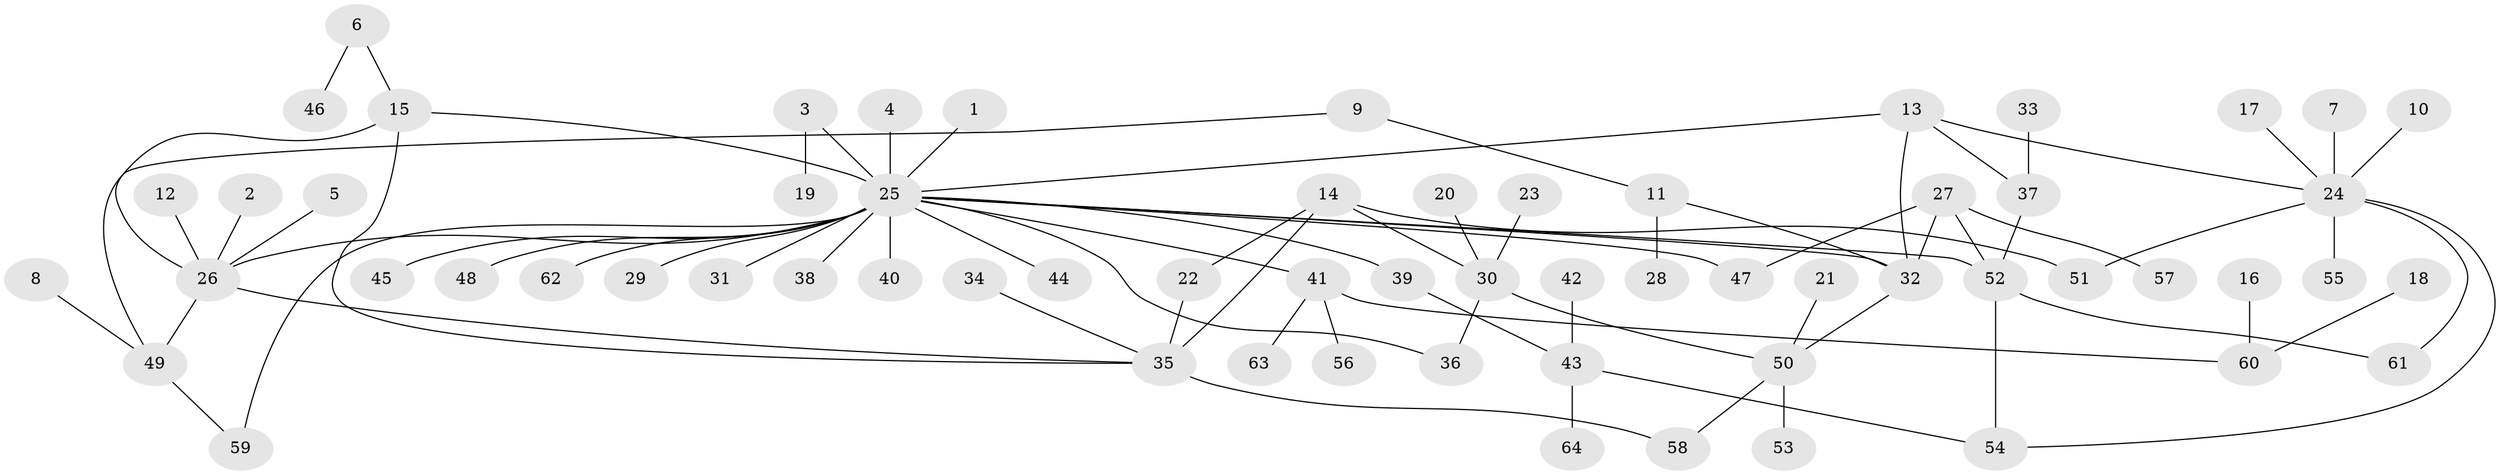 // original degree distribution, {10: 0.007874015748031496, 5: 0.03937007874015748, 2: 0.1968503937007874, 25: 0.007874015748031496, 1: 0.5590551181102362, 9: 0.007874015748031496, 8: 0.007874015748031496, 3: 0.09448818897637795, 4: 0.031496062992125984, 6: 0.031496062992125984, 7: 0.015748031496062992}
// Generated by graph-tools (version 1.1) at 2025/01/03/09/25 03:01:40]
// undirected, 64 vertices, 79 edges
graph export_dot {
graph [start="1"]
  node [color=gray90,style=filled];
  1;
  2;
  3;
  4;
  5;
  6;
  7;
  8;
  9;
  10;
  11;
  12;
  13;
  14;
  15;
  16;
  17;
  18;
  19;
  20;
  21;
  22;
  23;
  24;
  25;
  26;
  27;
  28;
  29;
  30;
  31;
  32;
  33;
  34;
  35;
  36;
  37;
  38;
  39;
  40;
  41;
  42;
  43;
  44;
  45;
  46;
  47;
  48;
  49;
  50;
  51;
  52;
  53;
  54;
  55;
  56;
  57;
  58;
  59;
  60;
  61;
  62;
  63;
  64;
  1 -- 25 [weight=1.0];
  2 -- 26 [weight=1.0];
  3 -- 19 [weight=1.0];
  3 -- 25 [weight=1.0];
  4 -- 25 [weight=1.0];
  5 -- 26 [weight=1.0];
  6 -- 15 [weight=1.0];
  6 -- 46 [weight=1.0];
  7 -- 24 [weight=1.0];
  8 -- 49 [weight=1.0];
  9 -- 11 [weight=1.0];
  9 -- 49 [weight=1.0];
  10 -- 24 [weight=1.0];
  11 -- 28 [weight=1.0];
  11 -- 32 [weight=1.0];
  12 -- 26 [weight=1.0];
  13 -- 24 [weight=1.0];
  13 -- 25 [weight=1.0];
  13 -- 32 [weight=1.0];
  13 -- 37 [weight=1.0];
  14 -- 22 [weight=1.0];
  14 -- 30 [weight=1.0];
  14 -- 35 [weight=1.0];
  14 -- 51 [weight=1.0];
  15 -- 25 [weight=1.0];
  15 -- 26 [weight=1.0];
  15 -- 35 [weight=1.0];
  16 -- 60 [weight=1.0];
  17 -- 24 [weight=1.0];
  18 -- 60 [weight=1.0];
  20 -- 30 [weight=1.0];
  21 -- 50 [weight=1.0];
  22 -- 35 [weight=1.0];
  23 -- 30 [weight=1.0];
  24 -- 51 [weight=1.0];
  24 -- 54 [weight=1.0];
  24 -- 55 [weight=1.0];
  24 -- 61 [weight=1.0];
  25 -- 26 [weight=1.0];
  25 -- 29 [weight=1.0];
  25 -- 31 [weight=1.0];
  25 -- 32 [weight=1.0];
  25 -- 36 [weight=1.0];
  25 -- 38 [weight=1.0];
  25 -- 39 [weight=1.0];
  25 -- 40 [weight=1.0];
  25 -- 41 [weight=1.0];
  25 -- 44 [weight=1.0];
  25 -- 45 [weight=1.0];
  25 -- 47 [weight=1.0];
  25 -- 48 [weight=1.0];
  25 -- 52 [weight=2.0];
  25 -- 59 [weight=1.0];
  25 -- 62 [weight=1.0];
  26 -- 35 [weight=1.0];
  26 -- 49 [weight=1.0];
  27 -- 32 [weight=1.0];
  27 -- 47 [weight=1.0];
  27 -- 52 [weight=1.0];
  27 -- 57 [weight=1.0];
  30 -- 36 [weight=1.0];
  30 -- 50 [weight=1.0];
  32 -- 50 [weight=1.0];
  33 -- 37 [weight=1.0];
  34 -- 35 [weight=1.0];
  35 -- 58 [weight=1.0];
  37 -- 52 [weight=1.0];
  39 -- 43 [weight=1.0];
  41 -- 56 [weight=1.0];
  41 -- 60 [weight=1.0];
  41 -- 63 [weight=1.0];
  42 -- 43 [weight=1.0];
  43 -- 54 [weight=1.0];
  43 -- 64 [weight=1.0];
  49 -- 59 [weight=1.0];
  50 -- 53 [weight=1.0];
  50 -- 58 [weight=1.0];
  52 -- 54 [weight=1.0];
  52 -- 61 [weight=1.0];
}
